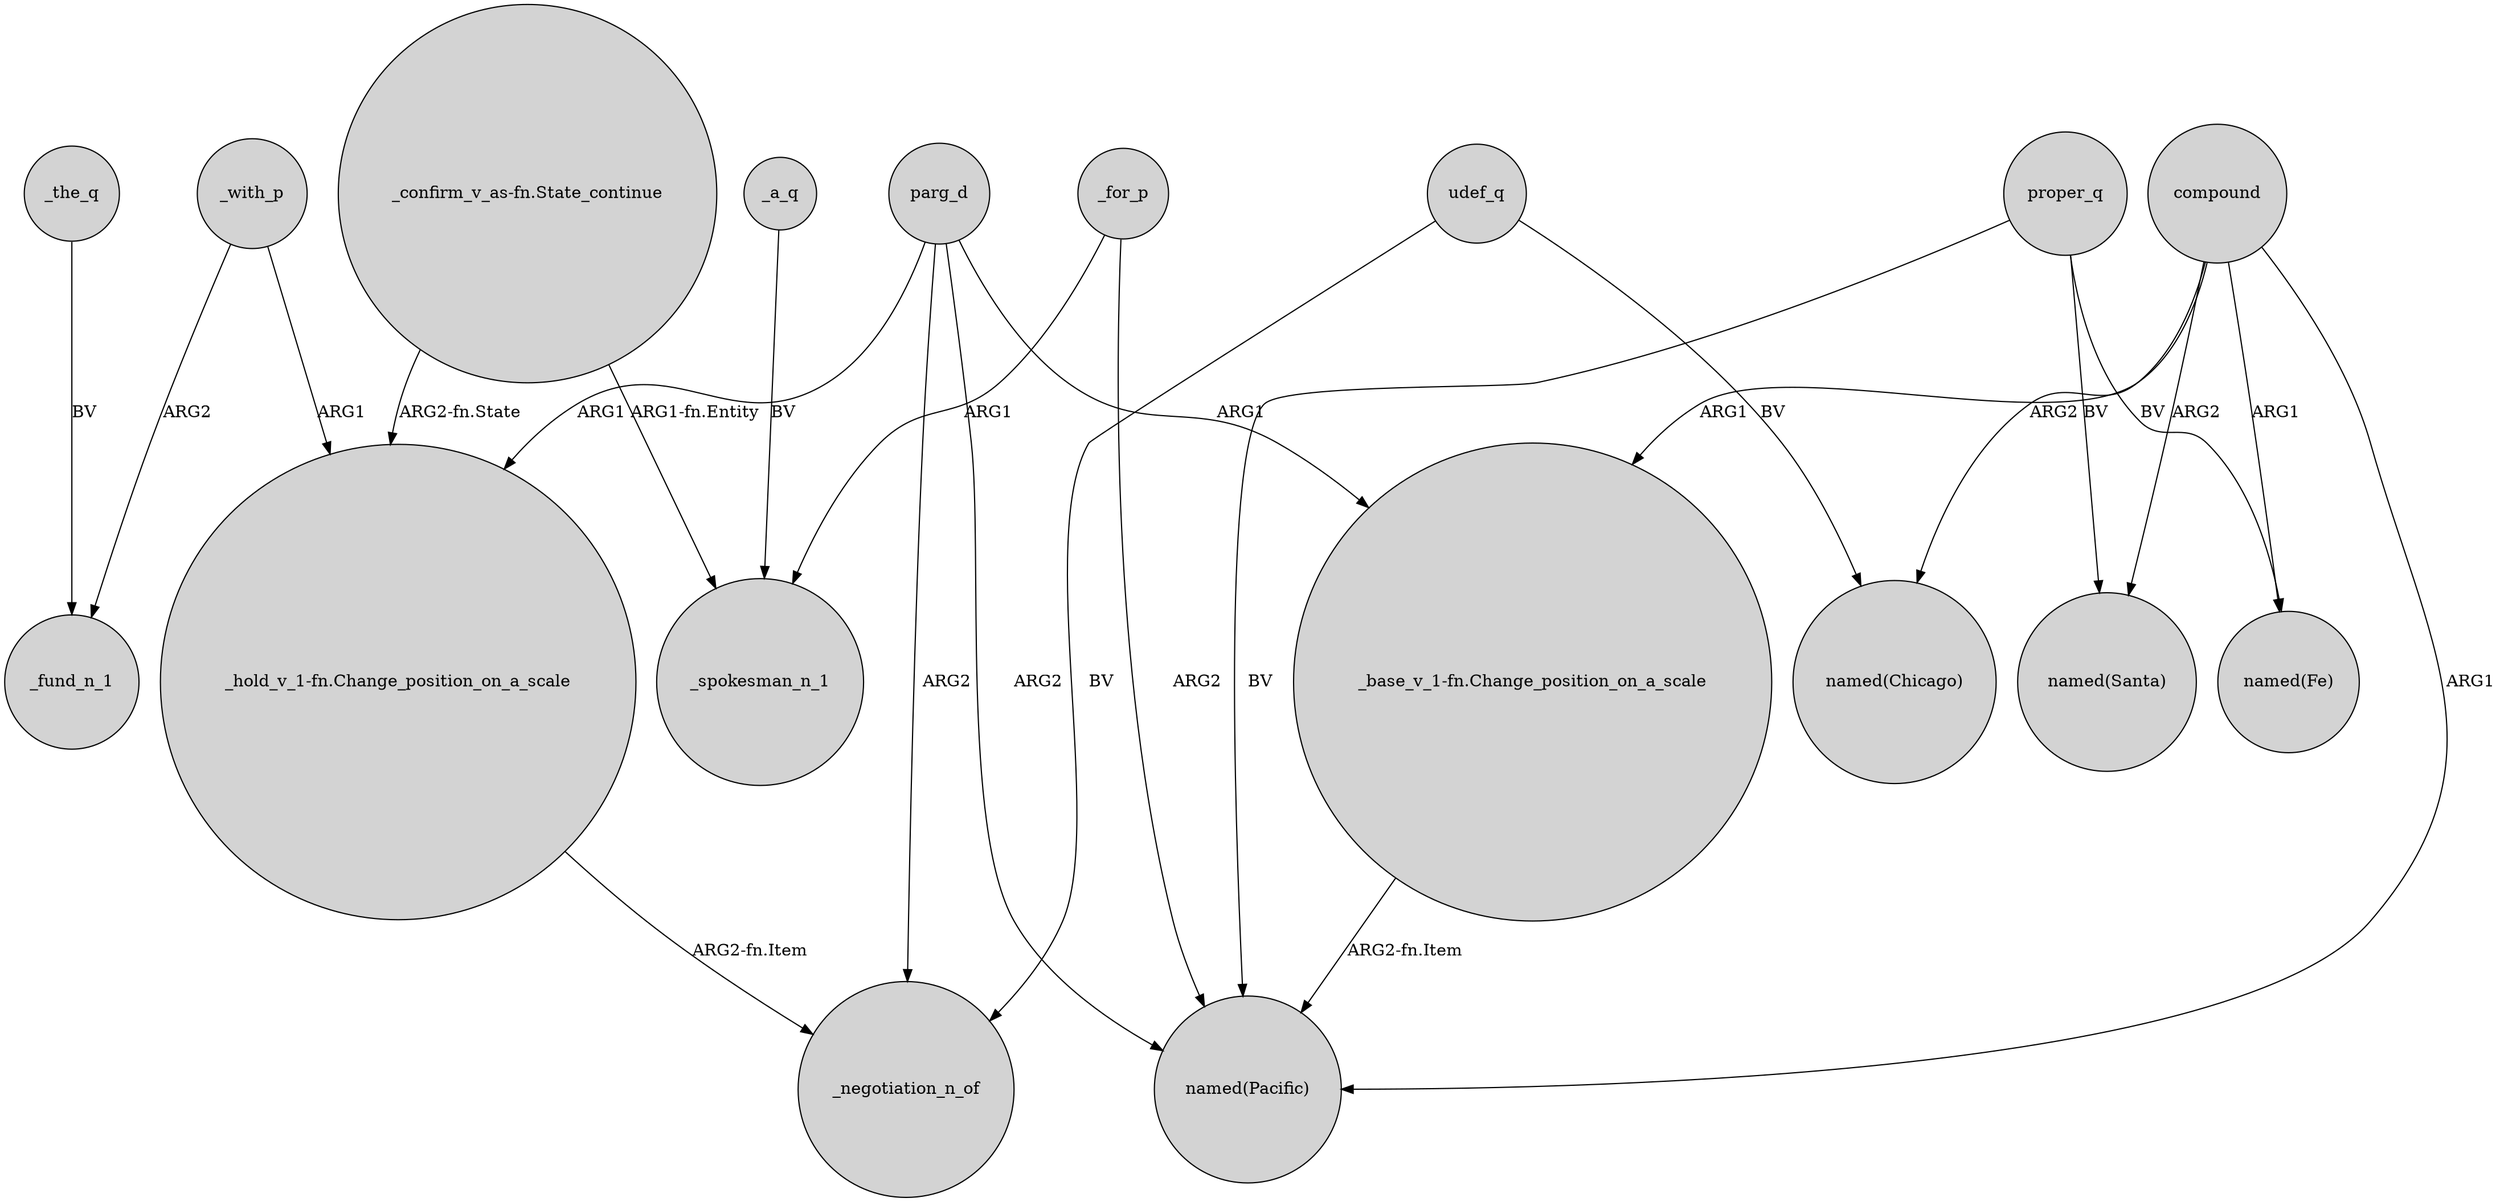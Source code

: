 digraph {
	node [shape=circle style=filled]
	_with_p -> "_hold_v_1-fn.Change_position_on_a_scale" [label=ARG1]
	proper_q -> "named(Fe)" [label=BV]
	_the_q -> _fund_n_1 [label=BV]
	parg_d -> "_base_v_1-fn.Change_position_on_a_scale" [label=ARG1]
	"_base_v_1-fn.Change_position_on_a_scale" -> "named(Pacific)" [label="ARG2-fn.Item"]
	_for_p -> _spokesman_n_1 [label=ARG1]
	compound -> "named(Santa)" [label=ARG2]
	_for_p -> "named(Pacific)" [label=ARG2]
	"_hold_v_1-fn.Change_position_on_a_scale" -> _negotiation_n_of [label="ARG2-fn.Item"]
	compound -> "named(Pacific)" [label=ARG1]
	udef_q -> "named(Chicago)" [label=BV]
	parg_d -> _negotiation_n_of [label=ARG2]
	parg_d -> "named(Pacific)" [label=ARG2]
	_with_p -> _fund_n_1 [label=ARG2]
	compound -> "named(Chicago)" [label=ARG2]
	udef_q -> _negotiation_n_of [label=BV]
	"_confirm_v_as-fn.State_continue" -> "_hold_v_1-fn.Change_position_on_a_scale" [label="ARG2-fn.State"]
	compound -> "named(Fe)" [label=ARG1]
	compound -> "_base_v_1-fn.Change_position_on_a_scale" [label=ARG1]
	proper_q -> "named(Pacific)" [label=BV]
	proper_q -> "named(Santa)" [label=BV]
	_a_q -> _spokesman_n_1 [label=BV]
	"_confirm_v_as-fn.State_continue" -> _spokesman_n_1 [label="ARG1-fn.Entity"]
	parg_d -> "_hold_v_1-fn.Change_position_on_a_scale" [label=ARG1]
}
